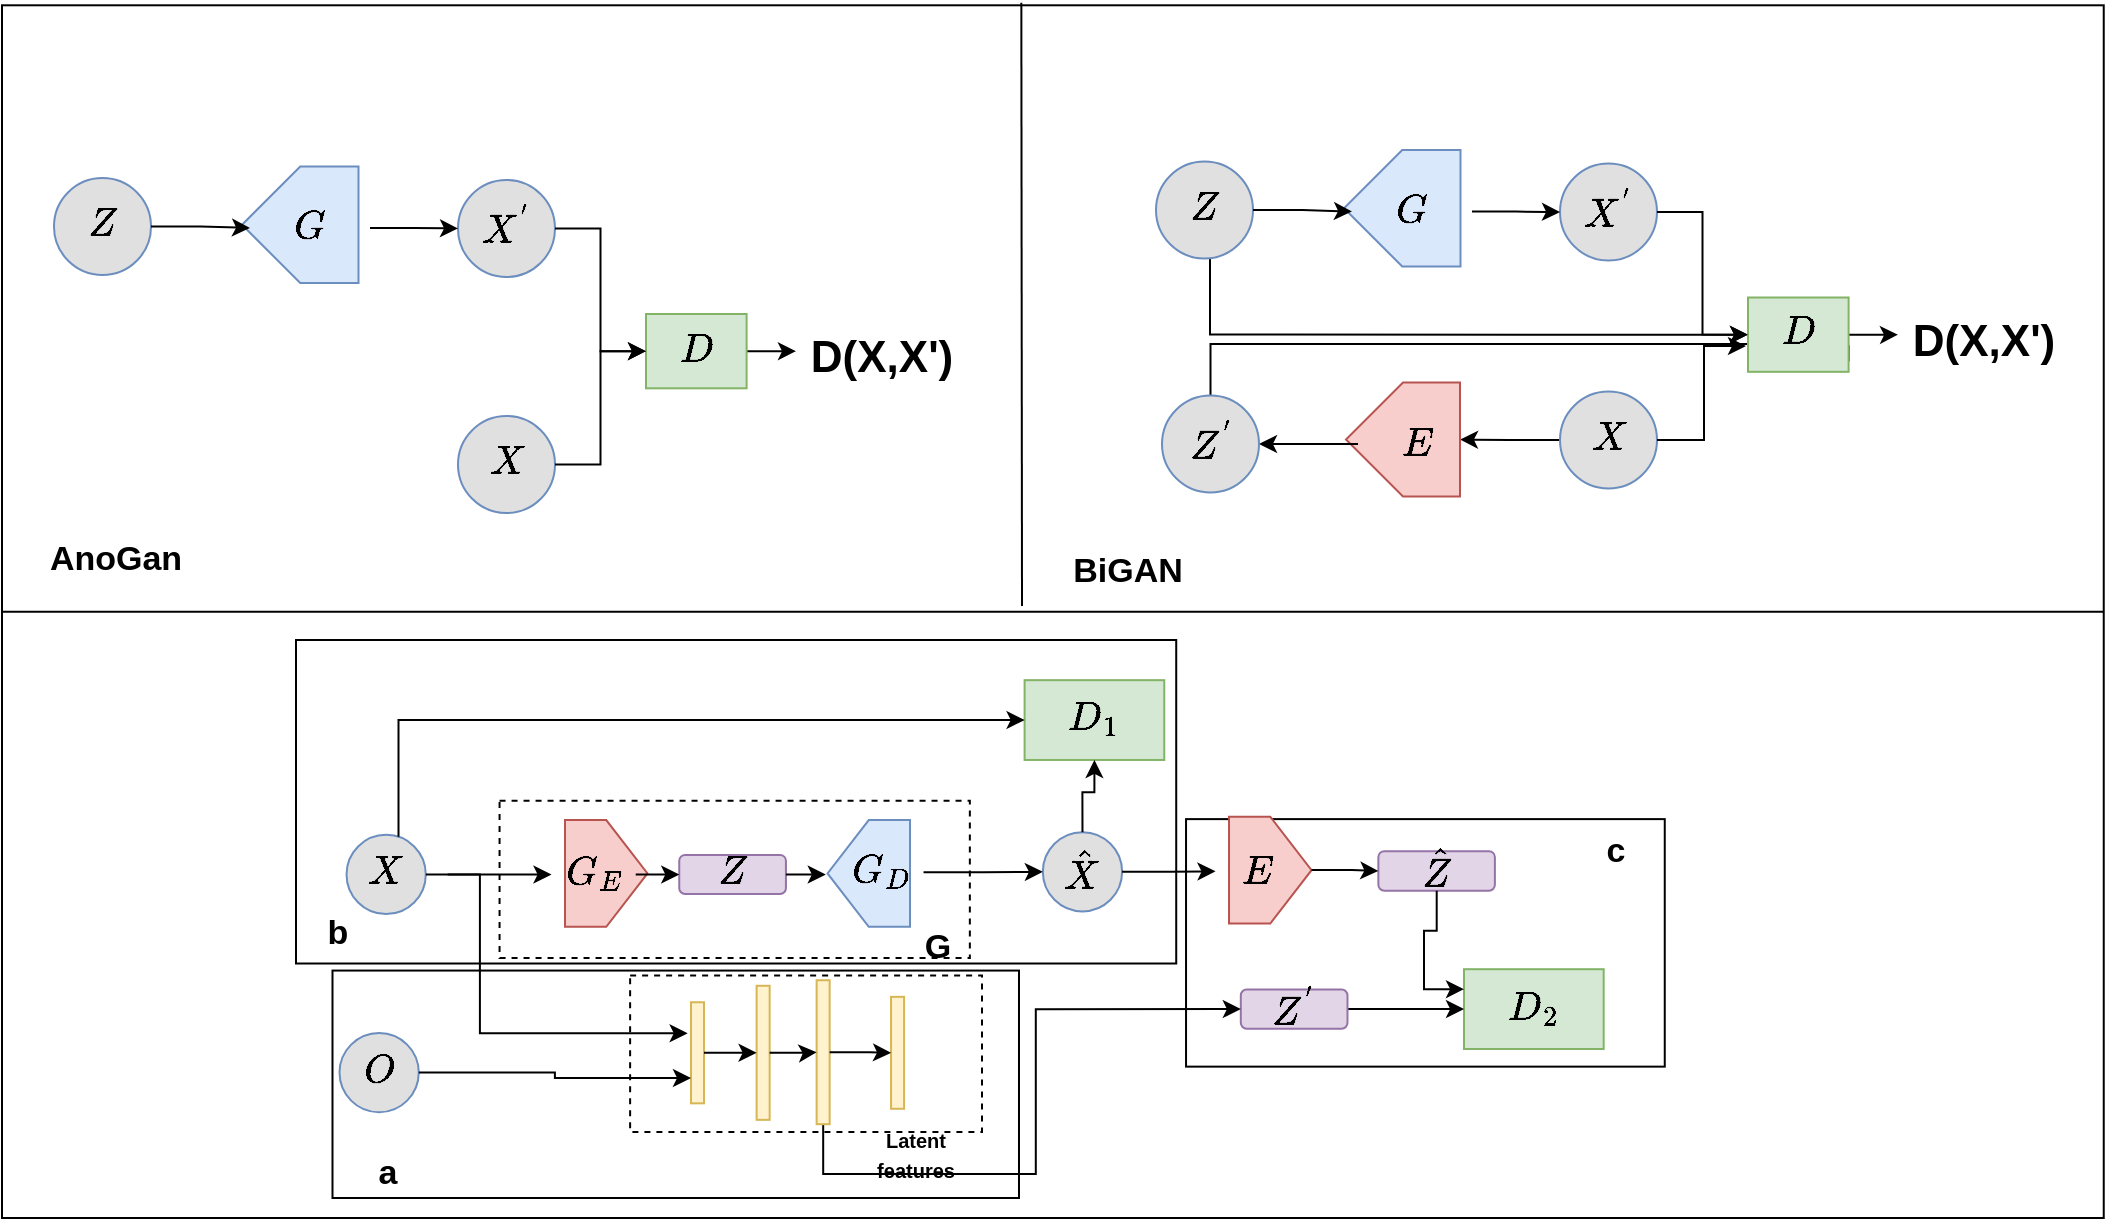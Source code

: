 <mxfile version="20.2.8" type="github">
  <diagram id="zoKfGG71uKdCOVqQadK0" name="第 1 页">
    <mxGraphModel dx="1673" dy="895" grid="0" gridSize="10" guides="1" tooltips="1" connect="1" arrows="1" fold="1" page="1" pageScale="1" pageWidth="1169" pageHeight="827" math="1" shadow="0">
      <root>
        <mxCell id="0" />
        <mxCell id="1" parent="0" />
        <mxCell id="K9JDCldYqfPiGEqKxHy6-145" value="" style="rounded=0;whiteSpace=wrap;html=1;fontSize=27;" parent="1" vertex="1">
          <mxGeometry x="59" y="93.65" width="1050.87" height="606.35" as="geometry" />
        </mxCell>
        <mxCell id="K9JDCldYqfPiGEqKxHy6-90" value="" style="group" parent="1" vertex="1" connectable="0">
          <mxGeometry x="85" y="174.25" width="444" height="173.25" as="geometry" />
        </mxCell>
        <mxCell id="K9JDCldYqfPiGEqKxHy6-75" value="&lt;b&gt;&lt;font style=&quot;font-size: 17px;&quot;&gt;$${Z}$$&lt;/font&gt;&lt;/b&gt;" style="ellipse;whiteSpace=wrap;html=1;aspect=fixed;shadow=0;sketch=0;fontFamily=Helvetica;fontSize=18;fontColor=default;strokeColor=#6c8ebf;fillColor=#E0E0E0;" parent="K9JDCldYqfPiGEqKxHy6-90" vertex="1">
          <mxGeometry y="5.75" width="48.5" height="48.5" as="geometry" />
        </mxCell>
        <mxCell id="K9JDCldYqfPiGEqKxHy6-76" value="" style="verticalLabelPosition=bottom;verticalAlign=top;html=1;shape=offPageConnector;rounded=0;size=0.5;shadow=0;sketch=0;fontFamily=Helvetica;fontSize=18;strokeColor=#6c8ebf;fillColor=#dae8fc;rotation=-270;" parent="K9JDCldYqfPiGEqKxHy6-90" vertex="1">
          <mxGeometry x="94" width="58.25" height="58.25" as="geometry" />
        </mxCell>
        <mxCell id="K9JDCldYqfPiGEqKxHy6-77" value="&lt;b&gt;&lt;font style=&quot;font-size: 17px;&quot;&gt;$${G}$$&lt;/font&gt;&lt;/b&gt;" style="text;html=1;strokeColor=none;fillColor=none;align=center;verticalAlign=middle;whiteSpace=wrap;rounded=0;fontSize=26;" parent="K9JDCldYqfPiGEqKxHy6-90" vertex="1">
          <mxGeometry x="98" y="15.75" width="60" height="30" as="geometry" />
        </mxCell>
        <mxCell id="K9JDCldYqfPiGEqKxHy6-80" style="edgeStyle=orthogonalEdgeStyle;rounded=0;orthogonalLoop=1;jettySize=auto;html=1;entryX=0;entryY=0.5;entryDx=0;entryDy=0;fontSize=28;" parent="K9JDCldYqfPiGEqKxHy6-90" source="K9JDCldYqfPiGEqKxHy6-75" target="K9JDCldYqfPiGEqKxHy6-77" edge="1">
          <mxGeometry relative="1" as="geometry" />
        </mxCell>
        <mxCell id="K9JDCldYqfPiGEqKxHy6-79" value="&lt;b&gt;&lt;font style=&quot;font-size: 17px;&quot;&gt;$$X^{&#39;}$$&lt;/font&gt;&lt;/b&gt;" style="ellipse;whiteSpace=wrap;html=1;aspect=fixed;shadow=0;sketch=0;fontFamily=Helvetica;fontSize=18;fontColor=default;strokeColor=#6c8ebf;fillColor=#E0E0E0;" parent="K9JDCldYqfPiGEqKxHy6-90" vertex="1">
          <mxGeometry x="202" y="6.75" width="48.5" height="48.5" as="geometry" />
        </mxCell>
        <mxCell id="K9JDCldYqfPiGEqKxHy6-81" style="edgeStyle=orthogonalEdgeStyle;rounded=0;orthogonalLoop=1;jettySize=auto;html=1;entryX=0;entryY=0.5;entryDx=0;entryDy=0;fontSize=28;" parent="K9JDCldYqfPiGEqKxHy6-90" source="K9JDCldYqfPiGEqKxHy6-77" target="K9JDCldYqfPiGEqKxHy6-79" edge="1">
          <mxGeometry relative="1" as="geometry" />
        </mxCell>
        <mxCell id="K9JDCldYqfPiGEqKxHy6-82" value="&lt;b&gt;&lt;font style=&quot;font-size: 17px;&quot;&gt;$${X}$$&lt;/font&gt;&lt;/b&gt;" style="ellipse;whiteSpace=wrap;html=1;aspect=fixed;shadow=0;sketch=0;fontFamily=Helvetica;fontSize=18;fontColor=default;strokeColor=#6c8ebf;fillColor=#E0E0E0;" parent="K9JDCldYqfPiGEqKxHy6-90" vertex="1">
          <mxGeometry x="202" y="124.75" width="48.5" height="48.5" as="geometry" />
        </mxCell>
        <mxCell id="K9JDCldYqfPiGEqKxHy6-88" style="edgeStyle=orthogonalEdgeStyle;rounded=0;orthogonalLoop=1;jettySize=auto;html=1;fontSize=28;" parent="K9JDCldYqfPiGEqKxHy6-90" source="K9JDCldYqfPiGEqKxHy6-84" edge="1">
          <mxGeometry relative="1" as="geometry">
            <mxPoint x="371" y="92.331" as="targetPoint" />
          </mxGeometry>
        </mxCell>
        <mxCell id="K9JDCldYqfPiGEqKxHy6-84" value="&lt;span style=&quot;font-size: 17px;&quot;&gt;$${D}$$&lt;/span&gt;" style="rounded=0;whiteSpace=wrap;html=1;shadow=0;sketch=0;fontFamily=Helvetica;fontSize=30;strokeColor=#82b366;fillColor=#d5e8d4;" parent="K9JDCldYqfPiGEqKxHy6-90" vertex="1">
          <mxGeometry x="296.004" y="73.75" width="50.294" height="37.161" as="geometry" />
        </mxCell>
        <mxCell id="K9JDCldYqfPiGEqKxHy6-86" style="edgeStyle=orthogonalEdgeStyle;rounded=0;orthogonalLoop=1;jettySize=auto;html=1;entryX=0;entryY=0.5;entryDx=0;entryDy=0;fontSize=28;" parent="K9JDCldYqfPiGEqKxHy6-90" source="K9JDCldYqfPiGEqKxHy6-79" target="K9JDCldYqfPiGEqKxHy6-84" edge="1">
          <mxGeometry relative="1" as="geometry" />
        </mxCell>
        <mxCell id="K9JDCldYqfPiGEqKxHy6-87" style="edgeStyle=orthogonalEdgeStyle;rounded=0;orthogonalLoop=1;jettySize=auto;html=1;entryX=0;entryY=0.5;entryDx=0;entryDy=0;fontSize=28;" parent="K9JDCldYqfPiGEqKxHy6-90" source="K9JDCldYqfPiGEqKxHy6-82" target="K9JDCldYqfPiGEqKxHy6-84" edge="1">
          <mxGeometry relative="1" as="geometry" />
        </mxCell>
        <mxCell id="K9JDCldYqfPiGEqKxHy6-89" value="&lt;font style=&quot;font-size: 22px&quot;&gt;&lt;b&gt;D(X,X&#39;)&lt;/b&gt;&lt;/font&gt;" style="text;html=1;strokeColor=none;fillColor=none;align=center;verticalAlign=middle;whiteSpace=wrap;rounded=0;fontSize=28;" parent="K9JDCldYqfPiGEqKxHy6-90" vertex="1">
          <mxGeometry x="384" y="77.75" width="60" height="30" as="geometry" />
        </mxCell>
        <mxCell id="K9JDCldYqfPiGEqKxHy6-91" value="" style="group" parent="1" vertex="1" connectable="0">
          <mxGeometry x="636" y="166" width="444" height="173.255" as="geometry" />
        </mxCell>
        <mxCell id="K9JDCldYqfPiGEqKxHy6-130" style="edgeStyle=orthogonalEdgeStyle;rounded=0;orthogonalLoop=1;jettySize=auto;html=1;entryX=0;entryY=0.5;entryDx=0;entryDy=0;fontSize=27;" parent="K9JDCldYqfPiGEqKxHy6-91" source="K9JDCldYqfPiGEqKxHy6-92" target="K9JDCldYqfPiGEqKxHy6-100" edge="1">
          <mxGeometry relative="1" as="geometry">
            <Array as="points">
              <mxPoint x="27" y="92" />
            </Array>
          </mxGeometry>
        </mxCell>
        <mxCell id="K9JDCldYqfPiGEqKxHy6-129" style="edgeStyle=orthogonalEdgeStyle;rounded=0;orthogonalLoop=1;jettySize=auto;html=1;entryX=1;entryY=0.75;entryDx=0;entryDy=0;fontSize=27;endArrow=baseDash;endFill=0;" parent="K9JDCldYqfPiGEqKxHy6-91" source="K9JDCldYqfPiGEqKxHy6-121" target="K9JDCldYqfPiGEqKxHy6-100" edge="1">
          <mxGeometry relative="1" as="geometry">
            <Array as="points">
              <mxPoint x="27" y="97" />
              <mxPoint x="296" y="97" />
              <mxPoint x="296" y="102" />
            </Array>
          </mxGeometry>
        </mxCell>
        <mxCell id="K9JDCldYqfPiGEqKxHy6-92" value="&lt;b&gt;&lt;font style=&quot;font-size: 17px;&quot;&gt;$${Z}$$&lt;/font&gt;&lt;/b&gt;" style="ellipse;whiteSpace=wrap;html=1;aspect=fixed;shadow=0;sketch=0;fontFamily=Helvetica;fontSize=18;fontColor=default;strokeColor=#6c8ebf;fillColor=#E0E0E0;" parent="K9JDCldYqfPiGEqKxHy6-91" vertex="1">
          <mxGeometry y="5.75" width="48.5" height="48.5" as="geometry" />
        </mxCell>
        <mxCell id="K9JDCldYqfPiGEqKxHy6-93" value="" style="verticalLabelPosition=bottom;verticalAlign=top;html=1;shape=offPageConnector;rounded=0;size=0.5;shadow=0;sketch=0;fontFamily=Helvetica;fontSize=18;strokeColor=#6c8ebf;fillColor=#dae8fc;rotation=-270;" parent="K9JDCldYqfPiGEqKxHy6-91" vertex="1">
          <mxGeometry x="94" width="58.25" height="58.25" as="geometry" />
        </mxCell>
        <mxCell id="K9JDCldYqfPiGEqKxHy6-94" value="&lt;b&gt;&lt;font style=&quot;font-size: 17px;&quot;&gt;$${G}$$&lt;/font&gt;&lt;/b&gt;" style="text;html=1;strokeColor=none;fillColor=none;align=center;verticalAlign=middle;whiteSpace=wrap;rounded=0;fontSize=26;" parent="K9JDCldYqfPiGEqKxHy6-91" vertex="1">
          <mxGeometry x="98" y="15.75" width="60" height="30" as="geometry" />
        </mxCell>
        <mxCell id="K9JDCldYqfPiGEqKxHy6-95" style="edgeStyle=orthogonalEdgeStyle;rounded=0;orthogonalLoop=1;jettySize=auto;html=1;entryX=0;entryY=0.5;entryDx=0;entryDy=0;fontSize=28;" parent="K9JDCldYqfPiGEqKxHy6-91" source="K9JDCldYqfPiGEqKxHy6-92" target="K9JDCldYqfPiGEqKxHy6-94" edge="1">
          <mxGeometry relative="1" as="geometry" />
        </mxCell>
        <mxCell id="K9JDCldYqfPiGEqKxHy6-96" value="&lt;b&gt;&lt;font style=&quot;font-size: 17px;&quot;&gt;$$X^{&#39;}$$&lt;/font&gt;&lt;/b&gt;" style="ellipse;whiteSpace=wrap;html=1;aspect=fixed;shadow=0;sketch=0;fontFamily=Helvetica;fontSize=18;fontColor=default;strokeColor=#6c8ebf;fillColor=#E0E0E0;" parent="K9JDCldYqfPiGEqKxHy6-91" vertex="1">
          <mxGeometry x="202" y="6.75" width="48.5" height="48.5" as="geometry" />
        </mxCell>
        <mxCell id="K9JDCldYqfPiGEqKxHy6-97" style="edgeStyle=orthogonalEdgeStyle;rounded=0;orthogonalLoop=1;jettySize=auto;html=1;entryX=0;entryY=0.5;entryDx=0;entryDy=0;fontSize=28;" parent="K9JDCldYqfPiGEqKxHy6-91" source="K9JDCldYqfPiGEqKxHy6-94" target="K9JDCldYqfPiGEqKxHy6-96" edge="1">
          <mxGeometry relative="1" as="geometry" />
        </mxCell>
        <mxCell id="K9JDCldYqfPiGEqKxHy6-123" style="edgeStyle=orthogonalEdgeStyle;rounded=0;orthogonalLoop=1;jettySize=auto;html=1;entryX=0.5;entryY=0;entryDx=0;entryDy=0;fontSize=27;" parent="K9JDCldYqfPiGEqKxHy6-91" source="K9JDCldYqfPiGEqKxHy6-98" target="K9JDCldYqfPiGEqKxHy6-104" edge="1">
          <mxGeometry relative="1" as="geometry" />
        </mxCell>
        <mxCell id="K9JDCldYqfPiGEqKxHy6-98" value="&lt;b&gt;&lt;font style=&quot;font-size: 17px;&quot;&gt;$${X}$$&lt;/font&gt;&lt;/b&gt;" style="ellipse;whiteSpace=wrap;html=1;aspect=fixed;shadow=0;sketch=0;fontFamily=Helvetica;fontSize=18;fontColor=default;strokeColor=#6c8ebf;fillColor=#E0E0E0;" parent="K9JDCldYqfPiGEqKxHy6-91" vertex="1">
          <mxGeometry x="202" y="120.75" width="48.5" height="48.5" as="geometry" />
        </mxCell>
        <mxCell id="K9JDCldYqfPiGEqKxHy6-99" style="edgeStyle=orthogonalEdgeStyle;rounded=0;orthogonalLoop=1;jettySize=auto;html=1;fontSize=28;" parent="K9JDCldYqfPiGEqKxHy6-91" source="K9JDCldYqfPiGEqKxHy6-100" edge="1">
          <mxGeometry relative="1" as="geometry">
            <mxPoint x="371" y="92.331" as="targetPoint" />
          </mxGeometry>
        </mxCell>
        <mxCell id="K9JDCldYqfPiGEqKxHy6-100" value="&lt;font style=&quot;font-size: 17px;&quot;&gt;$${D}$$&lt;/font&gt;" style="rounded=0;whiteSpace=wrap;html=1;shadow=0;sketch=0;fontFamily=Helvetica;fontSize=30;strokeColor=#82b366;fillColor=#d5e8d4;" parent="K9JDCldYqfPiGEqKxHy6-91" vertex="1">
          <mxGeometry x="296.004" y="73.75" width="50.294" height="37.161" as="geometry" />
        </mxCell>
        <mxCell id="K9JDCldYqfPiGEqKxHy6-101" style="edgeStyle=orthogonalEdgeStyle;rounded=0;orthogonalLoop=1;jettySize=auto;html=1;entryX=0;entryY=0.5;entryDx=0;entryDy=0;fontSize=28;" parent="K9JDCldYqfPiGEqKxHy6-91" source="K9JDCldYqfPiGEqKxHy6-96" target="K9JDCldYqfPiGEqKxHy6-100" edge="1">
          <mxGeometry relative="1" as="geometry" />
        </mxCell>
        <mxCell id="K9JDCldYqfPiGEqKxHy6-102" style="edgeStyle=orthogonalEdgeStyle;rounded=0;orthogonalLoop=1;jettySize=auto;html=1;fontSize=28;" parent="K9JDCldYqfPiGEqKxHy6-91" source="K9JDCldYqfPiGEqKxHy6-98" edge="1">
          <mxGeometry relative="1" as="geometry">
            <mxPoint x="295" y="98" as="targetPoint" />
            <Array as="points">
              <mxPoint x="274" y="145" />
              <mxPoint x="274" y="98" />
            </Array>
          </mxGeometry>
        </mxCell>
        <mxCell id="K9JDCldYqfPiGEqKxHy6-103" value="&lt;font style=&quot;font-size: 22px&quot;&gt;&lt;b&gt;D(X,X&#39;)&lt;/b&gt;&lt;/font&gt;" style="text;html=1;strokeColor=none;fillColor=none;align=center;verticalAlign=middle;whiteSpace=wrap;rounded=0;fontSize=28;" parent="K9JDCldYqfPiGEqKxHy6-91" vertex="1">
          <mxGeometry x="384" y="77.75" width="60" height="30" as="geometry" />
        </mxCell>
        <mxCell id="K9JDCldYqfPiGEqKxHy6-104" value="" style="verticalLabelPosition=bottom;verticalAlign=top;html=1;shape=offPageConnector;rounded=0;size=0.5;shadow=0;sketch=0;fontFamily=Helvetica;fontSize=18;strokeColor=#b85450;fillColor=#f8cecc;rotation=90;" parent="K9JDCldYqfPiGEqKxHy6-91" vertex="1">
          <mxGeometry x="95" y="116.25" width="57" height="57" as="geometry" />
        </mxCell>
        <mxCell id="K9JDCldYqfPiGEqKxHy6-124" style="edgeStyle=orthogonalEdgeStyle;rounded=0;orthogonalLoop=1;jettySize=auto;html=1;entryX=1;entryY=0.5;entryDx=0;entryDy=0;fontSize=27;" parent="K9JDCldYqfPiGEqKxHy6-91" source="K9JDCldYqfPiGEqKxHy6-105" target="K9JDCldYqfPiGEqKxHy6-121" edge="1">
          <mxGeometry relative="1" as="geometry" />
        </mxCell>
        <mxCell id="K9JDCldYqfPiGEqKxHy6-105" value="&lt;span style=&quot;font-size: 27px;&quot;&gt;&lt;b style=&quot;font-size: 17px;&quot;&gt;$${E}$$&lt;/b&gt;&lt;/span&gt;" style="text;html=1;strokeColor=none;fillColor=none;align=center;verticalAlign=middle;whiteSpace=wrap;rounded=0;fontSize=22;" parent="K9JDCldYqfPiGEqKxHy6-91" vertex="1">
          <mxGeometry x="101" y="132" width="60" height="30" as="geometry" />
        </mxCell>
        <mxCell id="K9JDCldYqfPiGEqKxHy6-121" value="&lt;b&gt;&lt;font style=&quot;font-size: 17px;&quot;&gt;$$Z^{&#39;}$$&lt;/font&gt;&lt;/b&gt;" style="ellipse;whiteSpace=wrap;html=1;aspect=fixed;shadow=0;sketch=0;fontFamily=Helvetica;fontSize=18;fontColor=default;strokeColor=#6c8ebf;fillColor=#E0E0E0;" parent="K9JDCldYqfPiGEqKxHy6-91" vertex="1">
          <mxGeometry x="3" y="122.75" width="48.5" height="48.5" as="geometry" />
        </mxCell>
        <mxCell id="K9JDCldYqfPiGEqKxHy6-149" value="" style="endArrow=none;html=1;rounded=0;fontSize=27;exitX=0;exitY=0.5;exitDx=0;exitDy=0;entryX=1;entryY=0.5;entryDx=0;entryDy=0;" parent="1" source="K9JDCldYqfPiGEqKxHy6-145" target="K9JDCldYqfPiGEqKxHy6-145" edge="1">
          <mxGeometry width="50" height="50" relative="1" as="geometry">
            <mxPoint x="133" y="403" as="sourcePoint" />
            <mxPoint x="1101" y="400" as="targetPoint" />
          </mxGeometry>
        </mxCell>
        <mxCell id="K9JDCldYqfPiGEqKxHy6-151" value="" style="endArrow=none;html=1;rounded=0;fontSize=27;exitX=0.485;exitY=-0.002;exitDx=0;exitDy=0;exitPerimeter=0;" parent="1" source="K9JDCldYqfPiGEqKxHy6-145" edge="1">
          <mxGeometry width="50" height="50" relative="1" as="geometry">
            <mxPoint x="186" y="163" as="sourcePoint" />
            <mxPoint x="569" y="394" as="targetPoint" />
          </mxGeometry>
        </mxCell>
        <mxCell id="K9JDCldYqfPiGEqKxHy6-152" value="&lt;font style=&quot;font-size: 17px;&quot;&gt;&lt;b&gt;AnoGan&lt;/b&gt;&lt;/font&gt;" style="text;html=1;strokeColor=none;fillColor=none;align=center;verticalAlign=middle;whiteSpace=wrap;rounded=0;fontSize=27;" parent="1" vertex="1">
          <mxGeometry x="86" y="352" width="60" height="30" as="geometry" />
        </mxCell>
        <mxCell id="K9JDCldYqfPiGEqKxHy6-153" value="&lt;font style=&quot;font-size: 17px;&quot;&gt;&lt;b&gt;BiGAN&lt;/b&gt;&lt;/font&gt;" style="text;html=1;strokeColor=none;fillColor=none;align=center;verticalAlign=middle;whiteSpace=wrap;rounded=0;fontSize=27;" parent="1" vertex="1">
          <mxGeometry x="592" y="358" width="60" height="30" as="geometry" />
        </mxCell>
        <mxCell id="GBmiGHDwnthSqcMq5Wep-50" value="" style="group" vertex="1" connectable="0" parent="1">
          <mxGeometry x="206" y="411" width="684.38" height="279" as="geometry" />
        </mxCell>
        <mxCell id="GBmiGHDwnthSqcMq5Wep-51" value="" style="rounded=0;whiteSpace=wrap;html=1;shadow=0;sketch=0;fontFamily=Helvetica;fontSize=21;" vertex="1" parent="GBmiGHDwnthSqcMq5Wep-50">
          <mxGeometry width="440.109" height="161.755" as="geometry" />
        </mxCell>
        <mxCell id="GBmiGHDwnthSqcMq5Wep-52" value="" style="rounded=0;whiteSpace=wrap;html=1;shadow=0;sketch=0;fontFamily=Helvetica;fontSize=21;" vertex="1" parent="GBmiGHDwnthSqcMq5Wep-50">
          <mxGeometry x="18.25" y="165.283" width="343.243" height="113.717" as="geometry" />
        </mxCell>
        <mxCell id="GBmiGHDwnthSqcMq5Wep-53" value="" style="rounded=0;whiteSpace=wrap;html=1;shadow=0;sketch=0;fontFamily=Helvetica;fontSize=21;" vertex="1" parent="GBmiGHDwnthSqcMq5Wep-50">
          <mxGeometry x="445.022" y="89.562" width="239.358" height="123.759" as="geometry" />
        </mxCell>
        <mxCell id="GBmiGHDwnthSqcMq5Wep-54" value="" style="rounded=0;whiteSpace=wrap;html=1;dashed=1;" vertex="1" parent="GBmiGHDwnthSqcMq5Wep-50">
          <mxGeometry x="167.06" y="167.73" width="175.94" height="78.27" as="geometry" />
        </mxCell>
        <mxCell id="GBmiGHDwnthSqcMq5Wep-55" value="" style="rounded=0;whiteSpace=wrap;html=1;shadow=0;dashed=1;sketch=0;fontFamily=Helvetica;fontSize=21;" vertex="1" parent="GBmiGHDwnthSqcMq5Wep-50">
          <mxGeometry x="101.78" y="80.335" width="235.146" height="78.706" as="geometry" />
        </mxCell>
        <mxCell id="GBmiGHDwnthSqcMq5Wep-56" style="edgeStyle=orthogonalEdgeStyle;rounded=0;orthogonalLoop=1;jettySize=auto;html=1;entryX=0.25;entryY=1;entryDx=0;entryDy=0;" edge="1" parent="GBmiGHDwnthSqcMq5Wep-50">
          <mxGeometry relative="1" as="geometry">
            <mxPoint x="75.808" y="117.245" as="sourcePoint" />
            <mxPoint x="195.838" y="196.63" as="targetPoint" />
            <Array as="points">
              <mxPoint x="91.953" y="117.245" />
              <mxPoint x="91.953" y="196.494" />
            </Array>
          </mxGeometry>
        </mxCell>
        <mxCell id="GBmiGHDwnthSqcMq5Wep-57" value="&lt;b style=&quot;&quot;&gt;&lt;font style=&quot;font-size: 17px;&quot;&gt;$${X}$$&lt;/font&gt;&lt;/b&gt;" style="ellipse;whiteSpace=wrap;html=1;aspect=fixed;shadow=0;sketch=0;fontFamily=Helvetica;fontSize=18;fontColor=default;strokeColor=#6c8ebf;fillColor=#E0E0E0;" vertex="1" parent="GBmiGHDwnthSqcMq5Wep-50">
          <mxGeometry x="25.269" y="97.433" width="39.624" height="39.624" as="geometry" />
        </mxCell>
        <mxCell id="GBmiGHDwnthSqcMq5Wep-58" value="" style="group" vertex="1" connectable="0" parent="GBmiGHDwnthSqcMq5Wep-50">
          <mxGeometry x="127.751" y="96.076" width="216.896" height="68.936" as="geometry" />
        </mxCell>
        <mxCell id="GBmiGHDwnthSqcMq5Wep-59" value="" style="verticalLabelPosition=bottom;verticalAlign=top;html=1;shape=offPageConnector;rounded=0;size=0.5;shadow=0;sketch=0;fontFamily=Helvetica;fontSize=18;strokeColor=#b85450;fillColor=#f8cecc;rotation=-90;" vertex="1" parent="GBmiGHDwnthSqcMq5Wep-58">
          <mxGeometry x="0.702" width="53.347" height="41.253" as="geometry" />
        </mxCell>
        <mxCell id="GBmiGHDwnthSqcMq5Wep-60" value="&lt;b&gt;&lt;font style=&quot;font-size: 17px;&quot;&gt;$$G_{E}$$&lt;/font&gt;&lt;/b&gt;" style="text;html=1;strokeColor=none;fillColor=none;align=center;verticalAlign=middle;whiteSpace=wrap;rounded=0;shadow=0;sketch=0;fontFamily=Helvetica;fontSize=27;fontColor=default;" vertex="1" parent="GBmiGHDwnthSqcMq5Wep-58">
          <mxGeometry y="13.027" width="42.116" height="16.284" as="geometry" />
        </mxCell>
        <mxCell id="GBmiGHDwnthSqcMq5Wep-61" style="edgeStyle=orthogonalEdgeStyle;rounded=0;orthogonalLoop=1;jettySize=auto;html=1;entryX=0;entryY=0.5;entryDx=0;entryDy=0;fontFamily=Helvetica;fontSize=21;fontColor=default;" edge="1" parent="GBmiGHDwnthSqcMq5Wep-50" source="GBmiGHDwnthSqcMq5Wep-57" target="GBmiGHDwnthSqcMq5Wep-60">
          <mxGeometry relative="1" as="geometry" />
        </mxCell>
        <mxCell id="GBmiGHDwnthSqcMq5Wep-62" value="&lt;font style=&quot;font-size: 17px;&quot;&gt;$${Z}$$&lt;/font&gt;" style="rounded=1;whiteSpace=wrap;html=1;shadow=0;sketch=0;fontFamily=Helvetica;fontSize=27;fillColor=#e1d5e7;strokeColor=#9673a6;" vertex="1" parent="GBmiGHDwnthSqcMq5Wep-50">
          <mxGeometry x="191.626" y="107.475" width="53.347" height="19.541" as="geometry" />
        </mxCell>
        <mxCell id="GBmiGHDwnthSqcMq5Wep-63" value="" style="group;rotation=-180;" vertex="1" connectable="0" parent="GBmiGHDwnthSqcMq5Wep-50">
          <mxGeometry x="259.713" y="96.076" width="82.126" height="69.207" as="geometry" />
        </mxCell>
        <mxCell id="GBmiGHDwnthSqcMq5Wep-64" value="" style="verticalLabelPosition=bottom;verticalAlign=top;html=1;shape=offPageConnector;rounded=0;size=0.5;shadow=0;sketch=0;fontFamily=Helvetica;fontSize=18;strokeColor=#6c8ebf;fillColor=#dae8fc;rotation=-270;" vertex="1" parent="GBmiGHDwnthSqcMq5Wep-63">
          <mxGeometry width="53.347" height="41.253" as="geometry" />
        </mxCell>
        <mxCell id="GBmiGHDwnthSqcMq5Wep-65" value="&lt;b&gt;&lt;font style=&quot;font-size: 17px;&quot;&gt;$$G_{D}$$&lt;/font&gt;&lt;/b&gt;" style="text;html=1;strokeColor=none;fillColor=none;align=center;verticalAlign=middle;whiteSpace=wrap;rounded=0;shadow=0;sketch=0;fontFamily=Helvetica;fontSize=27;fontColor=default;rotation=0;" vertex="1" parent="GBmiGHDwnthSqcMq5Wep-63">
          <mxGeometry x="11.933" y="11.942" width="42.116" height="16.284" as="geometry" />
        </mxCell>
        <mxCell id="GBmiGHDwnthSqcMq5Wep-66" value="&lt;b&gt;&lt;font style=&quot;font-size: 17px;&quot;&gt;G&lt;/font&gt;&lt;/b&gt;" style="text;html=1;strokeColor=none;fillColor=none;align=center;verticalAlign=middle;whiteSpace=wrap;rounded=0;shadow=0;dashed=1;sketch=0;fontFamily=Helvetica;fontSize=21;fontColor=default;" vertex="1" parent="GBmiGHDwnthSqcMq5Wep-63">
          <mxGeometry x="40.01" y="46.681" width="42.116" height="16.284" as="geometry" />
        </mxCell>
        <mxCell id="GBmiGHDwnthSqcMq5Wep-67" style="edgeStyle=orthogonalEdgeStyle;rounded=0;orthogonalLoop=1;jettySize=auto;html=1;entryX=0.5;entryY=1;entryDx=0;entryDy=0;fontFamily=Helvetica;fontSize=21;fontColor=default;" edge="1" parent="GBmiGHDwnthSqcMq5Wep-50" source="GBmiGHDwnthSqcMq5Wep-62" target="GBmiGHDwnthSqcMq5Wep-64">
          <mxGeometry relative="1" as="geometry" />
        </mxCell>
        <mxCell id="GBmiGHDwnthSqcMq5Wep-68" value="&lt;b style=&quot;&quot;&gt;&lt;font style=&quot;font-size: 17px;&quot;&gt;$$\hat{X}$$&lt;/font&gt;&lt;/b&gt;" style="ellipse;whiteSpace=wrap;html=1;aspect=fixed;shadow=0;sketch=0;fontFamily=Helvetica;fontSize=18;fontColor=default;strokeColor=#6c8ebf;fillColor=#E0E0E0;" vertex="1" parent="GBmiGHDwnthSqcMq5Wep-50">
          <mxGeometry x="373.426" y="96.076" width="39.624" height="39.624" as="geometry" />
        </mxCell>
        <mxCell id="GBmiGHDwnthSqcMq5Wep-69" value="" style="group" vertex="1" connectable="0" parent="GBmiGHDwnthSqcMq5Wep-50">
          <mxGeometry x="459.763" y="94.447" width="54.048" height="41.253" as="geometry" />
        </mxCell>
        <mxCell id="GBmiGHDwnthSqcMq5Wep-70" value="" style="verticalLabelPosition=bottom;verticalAlign=top;html=1;shape=offPageConnector;rounded=0;size=0.5;shadow=0;sketch=0;fontFamily=Helvetica;fontSize=18;strokeColor=#b85450;fillColor=#f8cecc;rotation=-90;" vertex="1" parent="GBmiGHDwnthSqcMq5Wep-69">
          <mxGeometry x="0.702" width="53.347" height="41.253" as="geometry" />
        </mxCell>
        <mxCell id="GBmiGHDwnthSqcMq5Wep-71" value="&lt;b&gt;&lt;font style=&quot;font-size: 17px;&quot;&gt;$${E}$$&lt;/font&gt;&lt;/b&gt;" style="text;html=1;strokeColor=none;fillColor=none;align=center;verticalAlign=middle;whiteSpace=wrap;rounded=0;shadow=0;sketch=0;fontFamily=Helvetica;fontSize=27;fontColor=default;" vertex="1" parent="GBmiGHDwnthSqcMq5Wep-69">
          <mxGeometry y="13.027" width="42.116" height="16.284" as="geometry" />
        </mxCell>
        <mxCell id="GBmiGHDwnthSqcMq5Wep-72" style="edgeStyle=orthogonalEdgeStyle;rounded=0;orthogonalLoop=1;jettySize=auto;html=1;fontFamily=Helvetica;fontSize=21;fontColor=default;" edge="1" parent="GBmiGHDwnthSqcMq5Wep-50" source="GBmiGHDwnthSqcMq5Wep-68" target="GBmiGHDwnthSqcMq5Wep-71">
          <mxGeometry relative="1" as="geometry" />
        </mxCell>
        <mxCell id="GBmiGHDwnthSqcMq5Wep-73" value="&lt;font style=&quot;font-size: 17px;&quot;&gt;$$\hat{Z}$$&lt;/font&gt;" style="rounded=1;whiteSpace=wrap;html=1;shadow=0;sketch=0;fontFamily=Helvetica;fontSize=27;fillColor=#e1d5e7;strokeColor=#9673a6;" vertex="1" parent="GBmiGHDwnthSqcMq5Wep-50">
          <mxGeometry x="541.187" y="105.575" width="58.26" height="19.812" as="geometry" />
        </mxCell>
        <mxCell id="GBmiGHDwnthSqcMq5Wep-74" style="edgeStyle=orthogonalEdgeStyle;rounded=0;orthogonalLoop=1;jettySize=auto;html=1;fontFamily=Helvetica;fontSize=21;fontColor=default;entryX=0;entryY=0.5;entryDx=0;entryDy=0;" edge="1" parent="GBmiGHDwnthSqcMq5Wep-50" source="GBmiGHDwnthSqcMq5Wep-65" target="GBmiGHDwnthSqcMq5Wep-68">
          <mxGeometry relative="1" as="geometry">
            <mxPoint x="372.022" y="115.074" as="targetPoint" />
          </mxGeometry>
        </mxCell>
        <mxCell id="GBmiGHDwnthSqcMq5Wep-75" style="edgeStyle=orthogonalEdgeStyle;rounded=0;orthogonalLoop=1;jettySize=auto;html=1;entryX=0;entryY=0.5;entryDx=0;entryDy=0;fontFamily=Helvetica;fontSize=21;fontColor=default;" edge="1" parent="GBmiGHDwnthSqcMq5Wep-50" source="GBmiGHDwnthSqcMq5Wep-60" target="GBmiGHDwnthSqcMq5Wep-62">
          <mxGeometry relative="1" as="geometry" />
        </mxCell>
        <mxCell id="GBmiGHDwnthSqcMq5Wep-76" style="edgeStyle=orthogonalEdgeStyle;rounded=0;orthogonalLoop=1;jettySize=auto;html=1;entryX=0;entryY=0.5;entryDx=0;entryDy=0;fontFamily=Helvetica;fontSize=21;fontColor=default;" edge="1" parent="GBmiGHDwnthSqcMq5Wep-50" source="GBmiGHDwnthSqcMq5Wep-70" target="GBmiGHDwnthSqcMq5Wep-73">
          <mxGeometry relative="1" as="geometry" />
        </mxCell>
        <mxCell id="GBmiGHDwnthSqcMq5Wep-77" value="&lt;font style=&quot;font-size: 17px;&quot;&gt;$$D_{2}$$&lt;/font&gt;" style="rounded=0;whiteSpace=wrap;html=1;shadow=0;sketch=0;fontFamily=Helvetica;fontSize=30;strokeColor=#82b366;fillColor=#d5e8d4;" vertex="1" parent="GBmiGHDwnthSqcMq5Wep-50">
          <mxGeometry x="584.004" y="164.605" width="69.835" height="39.896" as="geometry" />
        </mxCell>
        <mxCell id="GBmiGHDwnthSqcMq5Wep-78" style="edgeStyle=orthogonalEdgeStyle;rounded=0;orthogonalLoop=1;jettySize=auto;html=1;entryX=0;entryY=0.25;entryDx=0;entryDy=0;fontFamily=Helvetica;fontSize=30;fontColor=default;" edge="1" parent="GBmiGHDwnthSqcMq5Wep-50" source="GBmiGHDwnthSqcMq5Wep-73" target="GBmiGHDwnthSqcMq5Wep-77">
          <mxGeometry relative="1" as="geometry" />
        </mxCell>
        <mxCell id="GBmiGHDwnthSqcMq5Wep-79" style="edgeStyle=orthogonalEdgeStyle;rounded=0;orthogonalLoop=1;jettySize=auto;html=1;entryX=0;entryY=0.5;entryDx=0;entryDy=0;fontFamily=Helvetica;fontSize=30;fontColor=default;" edge="1" parent="GBmiGHDwnthSqcMq5Wep-50" source="GBmiGHDwnthSqcMq5Wep-80" target="GBmiGHDwnthSqcMq5Wep-77">
          <mxGeometry relative="1" as="geometry" />
        </mxCell>
        <mxCell id="GBmiGHDwnthSqcMq5Wep-80" value="&lt;font style=&quot;font-size: 17px;&quot;&gt;$$Z^{&#39;}$$&lt;/font&gt;" style="rounded=1;whiteSpace=wrap;html=1;shadow=0;sketch=0;fontFamily=Helvetica;fontSize=27;fillColor=#e1d5e7;strokeColor=#9673a6;" vertex="1" parent="GBmiGHDwnthSqcMq5Wep-50">
          <mxGeometry x="472.398" y="174.782" width="53.347" height="19.541" as="geometry" />
        </mxCell>
        <mxCell id="GBmiGHDwnthSqcMq5Wep-81" value="&lt;font style=&quot;font-size: 17px;&quot;&gt;$$D_{1}$$&lt;/font&gt;" style="rounded=0;whiteSpace=wrap;html=1;shadow=0;sketch=0;fontFamily=Helvetica;fontSize=30;strokeColor=#82b366;fillColor=#d5e8d4;" vertex="1" parent="GBmiGHDwnthSqcMq5Wep-50">
          <mxGeometry x="364.301" y="20.084" width="69.835" height="39.896" as="geometry" />
        </mxCell>
        <mxCell id="GBmiGHDwnthSqcMq5Wep-82" value="&lt;b style=&quot;&quot;&gt;&lt;font style=&quot;font-size: 17px;&quot;&gt;$${O}$$&lt;/font&gt;&lt;/b&gt;" style="ellipse;whiteSpace=wrap;html=1;aspect=fixed;shadow=0;sketch=0;fontFamily=Helvetica;fontSize=18;fontColor=default;strokeColor=#6c8ebf;fillColor=#E0E0E0;" vertex="1" parent="GBmiGHDwnthSqcMq5Wep-50">
          <mxGeometry x="21.76" y="196.494" width="39.624" height="39.624" as="geometry" />
        </mxCell>
        <mxCell id="GBmiGHDwnthSqcMq5Wep-83" style="edgeStyle=orthogonalEdgeStyle;rounded=0;orthogonalLoop=1;jettySize=auto;html=1;entryX=0;entryY=0.5;entryDx=0;entryDy=0;" edge="1" parent="GBmiGHDwnthSqcMq5Wep-50" source="GBmiGHDwnthSqcMq5Wep-57" target="GBmiGHDwnthSqcMq5Wep-81">
          <mxGeometry relative="1" as="geometry">
            <Array as="points">
              <mxPoint x="51.241" y="40.167" />
            </Array>
          </mxGeometry>
        </mxCell>
        <mxCell id="GBmiGHDwnthSqcMq5Wep-84" value="" style="rounded=0;whiteSpace=wrap;html=1;fillColor=#fff2cc;strokeColor=#d6b656;rotation=90;" vertex="1" parent="GBmiGHDwnthSqcMq5Wep-50">
          <mxGeometry x="175.482" y="203.143" width="50.539" height="6.514" as="geometry" />
        </mxCell>
        <mxCell id="GBmiGHDwnthSqcMq5Wep-85" style="edgeStyle=orthogonalEdgeStyle;rounded=0;orthogonalLoop=1;jettySize=auto;html=1;entryX=0.5;entryY=1;entryDx=0;entryDy=0;fontFamily=Helvetica;fontSize=30;fontColor=default;" edge="1" parent="GBmiGHDwnthSqcMq5Wep-50" source="GBmiGHDwnthSqcMq5Wep-68" target="GBmiGHDwnthSqcMq5Wep-81">
          <mxGeometry relative="1" as="geometry" />
        </mxCell>
        <mxCell id="GBmiGHDwnthSqcMq5Wep-86" value="" style="rounded=0;whiteSpace=wrap;html=1;fillColor=#fff2cc;strokeColor=#d6b656;rotation=90;" vertex="1" parent="GBmiGHDwnthSqcMq5Wep-50">
          <mxGeometry x="200.05" y="203.143" width="67.034" height="6.514" as="geometry" />
        </mxCell>
        <mxCell id="GBmiGHDwnthSqcMq5Wep-87" style="edgeStyle=orthogonalEdgeStyle;rounded=0;orthogonalLoop=1;jettySize=auto;html=1;entryX=0.75;entryY=1;entryDx=0;entryDy=0;" edge="1" parent="GBmiGHDwnthSqcMq5Wep-50" source="GBmiGHDwnthSqcMq5Wep-82" target="GBmiGHDwnthSqcMq5Wep-84">
          <mxGeometry relative="1" as="geometry" />
        </mxCell>
        <mxCell id="GBmiGHDwnthSqcMq5Wep-88" style="edgeStyle=orthogonalEdgeStyle;rounded=0;orthogonalLoop=1;jettySize=auto;html=1;entryX=0;entryY=0.5;entryDx=0;entryDy=0;" edge="1" parent="GBmiGHDwnthSqcMq5Wep-50" source="GBmiGHDwnthSqcMq5Wep-89" target="GBmiGHDwnthSqcMq5Wep-80">
          <mxGeometry relative="1" as="geometry">
            <Array as="points">
              <mxPoint x="263.925" y="267.058" />
              <mxPoint x="369.916" y="267.058" />
              <mxPoint x="369.916" y="184.553" />
            </Array>
          </mxGeometry>
        </mxCell>
        <mxCell id="GBmiGHDwnthSqcMq5Wep-89" value="" style="rounded=0;whiteSpace=wrap;html=1;fillColor=#fff2cc;strokeColor=#d6b656;rotation=90;" vertex="1" parent="GBmiGHDwnthSqcMq5Wep-50">
          <mxGeometry x="227.58" y="202.86" width="71.98" height="6.51" as="geometry" />
        </mxCell>
        <mxCell id="GBmiGHDwnthSqcMq5Wep-90" style="edgeStyle=orthogonalEdgeStyle;rounded=0;orthogonalLoop=1;jettySize=auto;html=1;" edge="1" parent="GBmiGHDwnthSqcMq5Wep-50" source="GBmiGHDwnthSqcMq5Wep-84" target="GBmiGHDwnthSqcMq5Wep-86">
          <mxGeometry relative="1" as="geometry" />
        </mxCell>
        <mxCell id="GBmiGHDwnthSqcMq5Wep-91" value="" style="rounded=0;whiteSpace=wrap;html=1;fillColor=#fff2cc;strokeColor=#d6b656;rotation=90;" vertex="1" parent="GBmiGHDwnthSqcMq5Wep-50">
          <mxGeometry x="272.79" y="203.143" width="55.979" height="6.514" as="geometry" />
        </mxCell>
        <mxCell id="GBmiGHDwnthSqcMq5Wep-92" value="&lt;b&gt;&lt;font style=&quot;font-size: 10px;&quot;&gt;Latent features&lt;/font&gt;&lt;/b&gt;" style="text;html=1;strokeColor=none;fillColor=none;align=center;verticalAlign=middle;whiteSpace=wrap;rounded=0;" vertex="1" parent="GBmiGHDwnthSqcMq5Wep-50">
          <mxGeometry x="289.194" y="249.146" width="42.116" height="16.284" as="geometry" />
        </mxCell>
        <mxCell id="GBmiGHDwnthSqcMq5Wep-93" value="&lt;b style=&quot;&quot;&gt;&lt;font style=&quot;font-size: 17px;&quot;&gt;a&lt;/font&gt;&lt;/b&gt;" style="text;html=1;strokeColor=none;fillColor=none;align=center;verticalAlign=middle;whiteSpace=wrap;rounded=0;" vertex="1" parent="GBmiGHDwnthSqcMq5Wep-50">
          <mxGeometry x="25.269" y="258.916" width="42.116" height="16.284" as="geometry" />
        </mxCell>
        <mxCell id="GBmiGHDwnthSqcMq5Wep-94" value="&lt;b style=&quot;&quot;&gt;&lt;font style=&quot;font-size: 17px;&quot;&gt;b&lt;/font&gt;&lt;/b&gt;" style="text;html=1;strokeColor=none;fillColor=none;align=center;verticalAlign=middle;whiteSpace=wrap;rounded=0;" vertex="1" parent="GBmiGHDwnthSqcMq5Wep-50">
          <mxGeometry y="138.957" width="42.116" height="16.284" as="geometry" />
        </mxCell>
        <mxCell id="GBmiGHDwnthSqcMq5Wep-95" value="&lt;b style=&quot;&quot;&gt;&lt;font style=&quot;font-size: 17px;&quot;&gt;c&lt;/font&gt;&lt;/b&gt;" style="text;html=1;strokeColor=none;fillColor=none;align=center;verticalAlign=middle;whiteSpace=wrap;rounded=0;" vertex="1" parent="GBmiGHDwnthSqcMq5Wep-50">
          <mxGeometry x="638.755" y="97.433" width="42.116" height="16.284" as="geometry" />
        </mxCell>
        <mxCell id="GBmiGHDwnthSqcMq5Wep-96" style="edgeStyle=orthogonalEdgeStyle;rounded=0;orthogonalLoop=1;jettySize=auto;html=1;entryX=0.5;entryY=1;entryDx=0;entryDy=0;" edge="1" parent="GBmiGHDwnthSqcMq5Wep-50" source="GBmiGHDwnthSqcMq5Wep-86" target="GBmiGHDwnthSqcMq5Wep-89">
          <mxGeometry relative="1" as="geometry" />
        </mxCell>
        <mxCell id="GBmiGHDwnthSqcMq5Wep-97" style="edgeStyle=orthogonalEdgeStyle;rounded=0;orthogonalLoop=1;jettySize=auto;html=1;entryX=0.5;entryY=1;entryDx=0;entryDy=0;" edge="1" parent="GBmiGHDwnthSqcMq5Wep-50" source="GBmiGHDwnthSqcMq5Wep-89" target="GBmiGHDwnthSqcMq5Wep-91">
          <mxGeometry relative="1" as="geometry" />
        </mxCell>
      </root>
    </mxGraphModel>
  </diagram>
</mxfile>
